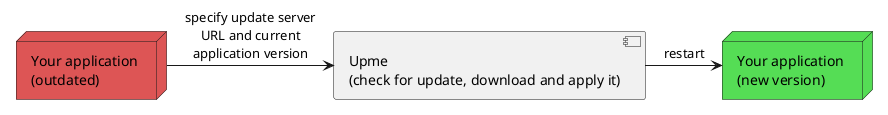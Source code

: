 @startuml
skinparam backgroundColor transparent
'skinparam linetype ortho // orthogonal lines for cleaner routing

component "Upme\n(check for update, download and apply it)" as upme
node "Your application \n(outdated)" as old_app #dd5555
node "Your application \n(new version)" as new_app #55dd55

old_app -right-> upme: "specify update server\nURL and current\napplication version"
upme -right-> new_app : "restart"

@enduml
